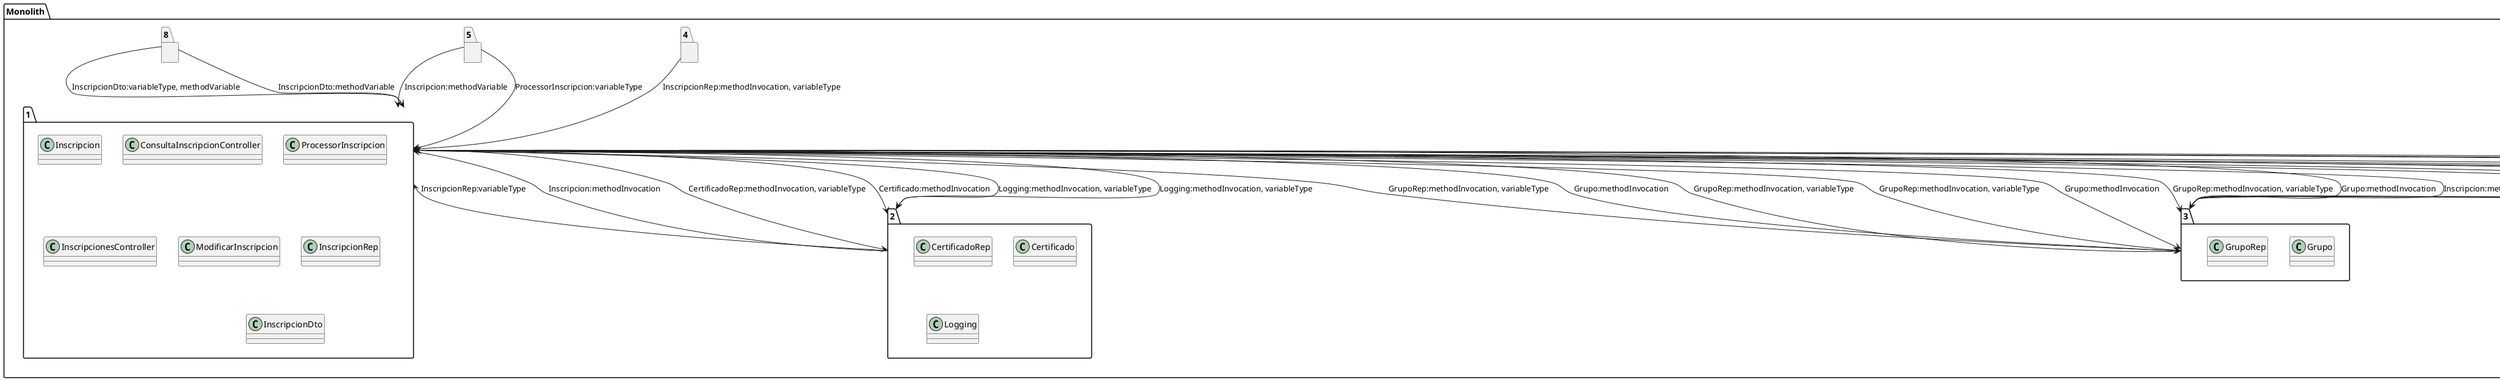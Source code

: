 @startuml
package "Monolith" {
package "1"{
class Inscripcion
class ConsultaInscripcionController
class ProcessorInscripcion
class InscripcionesController
class ModificarInscripcion
class InscripcionRep
class InscripcionDto
}
package "2"{
class CertificadoRep
class Certificado
class Logging
class Logging
}
package "3"{
class Grupo
class GrupoRep
class Grupo
class GrupoRep
class GrupoRep
class Grupo
class GrupoRep
class Grupo
}
package "4"{
}
package "5"{
}
package "6"{
class CursoRep
class Curso
class CursoRep
class CursoRep
class Tipo_cursoRep
}
package "8"{
}
}
package "0"{
}
package "7"{
}
"1"-->"2":CertificadoRep:methodInvocation, variableType
"1"-->"2":Certificado:methodInvocation
"1"-->"2":Logging:methodInvocation, variableType
"1"-->"2":Logging:methodInvocation, variableType
"1"-->"3":Grupo:variableType, methodVariable, databaseDependency
"1"-->"3":GrupoRep:methodInvocation, variableType
"1"-->"3":Grupo:methodInvocation
"1"-->"3":GrupoRep:methodInvocation, variableType
"1"-->"3":GrupoRep:methodInvocation, variableType
"1"-->"3":Grupo:methodInvocation
"1"-->"3":GrupoRep:methodInvocation, variableType
"1"-->"3":Grupo:methodInvocation
"1"-->"6":CursoRep:methodInvocation, variableType
"1"-->"6":Curso:methodInvocation
"1"-->"6":CursoRep:methodInvocation, variableType
"1"-->"6":CursoRep:variableType
"1"-->"6":Tipo_cursoRep:variableType
"2"-->"1":InscripcionRep:variableType
"2"-->"1":Inscripcion:methodInvocation
"3"-->"1":Inscripcion:methodVariable, databaseDependency
"3"-->"1":InscripcionRep:variableType
"3"-->"1":InscripcionRep:variableType
"4"-->"1":InscripcionRep:methodInvocation, variableType
"5"-->"1":ProcessorInscripcion:variableType
"5"-->"1":Inscripcion:methodVariable
"6"-->"1":InscripcionRep:variableType
"8"-->"1":InscripcionDto:methodVariable
"8"-->"1":InscripcionDto:variableType, methodVariable
@enduml